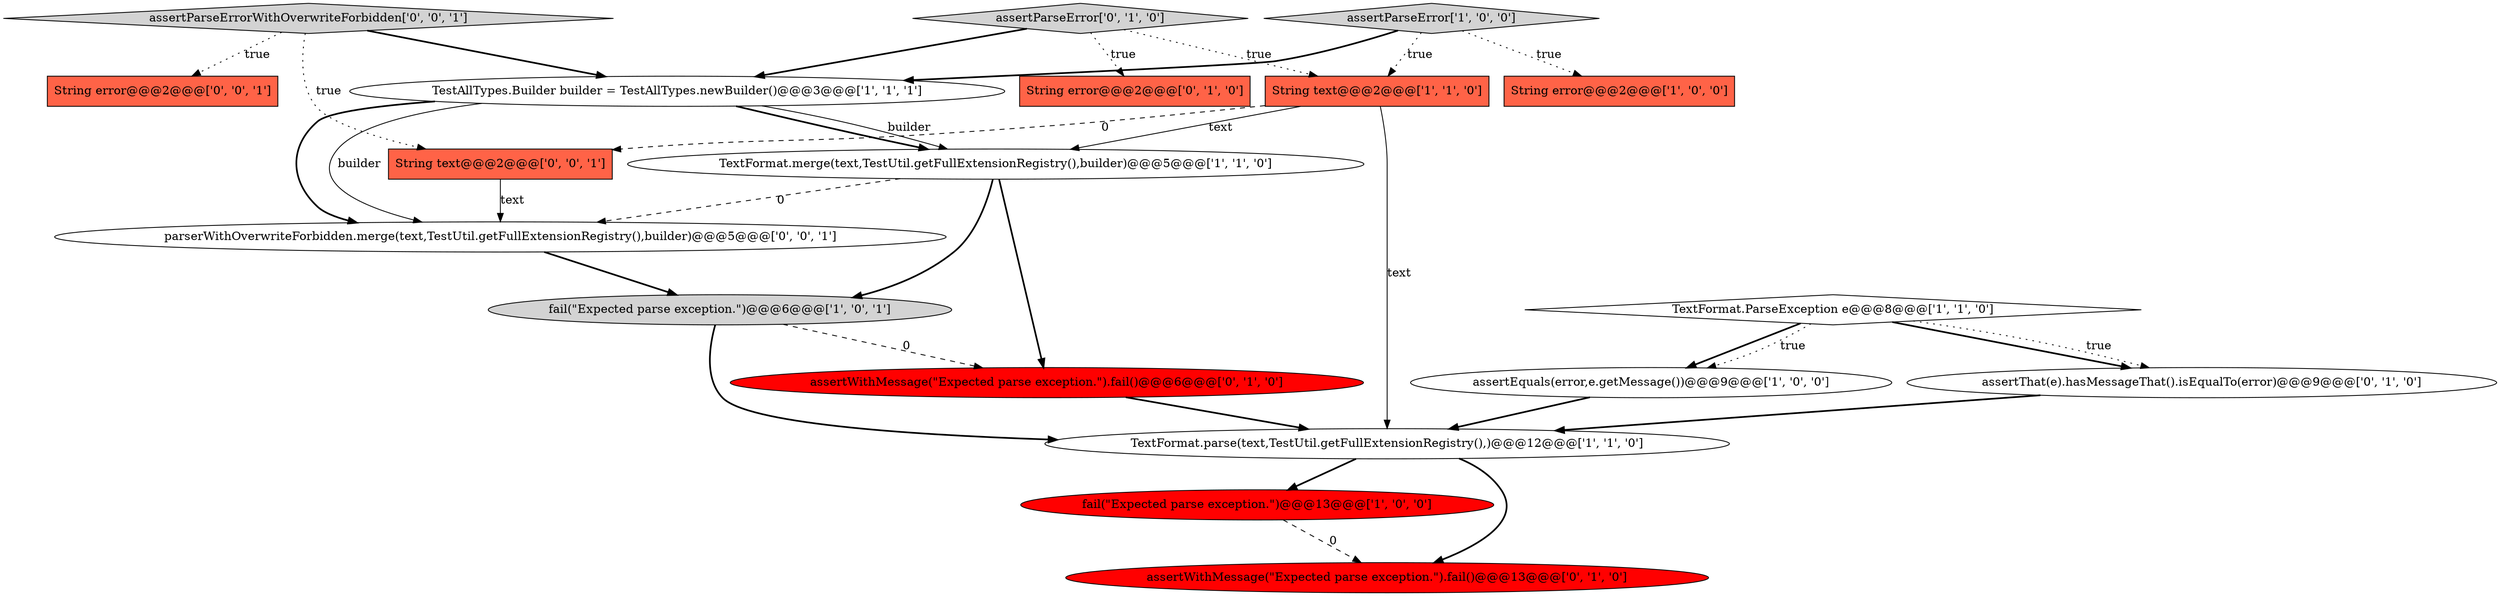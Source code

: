 digraph {
8 [style = filled, label = "TestAllTypes.Builder builder = TestAllTypes.newBuilder()@@@3@@@['1', '1', '1']", fillcolor = white, shape = ellipse image = "AAA0AAABBB1BBB"];
0 [style = filled, label = "TextFormat.ParseException e@@@8@@@['1', '1', '0']", fillcolor = white, shape = diamond image = "AAA0AAABBB1BBB"];
12 [style = filled, label = "assertParseError['0', '1', '0']", fillcolor = lightgray, shape = diamond image = "AAA0AAABBB2BBB"];
18 [style = filled, label = "parserWithOverwriteForbidden.merge(text,TestUtil.getFullExtensionRegistry(),builder)@@@5@@@['0', '0', '1']", fillcolor = white, shape = ellipse image = "AAA0AAABBB3BBB"];
15 [style = filled, label = "assertParseErrorWithOverwriteForbidden['0', '0', '1']", fillcolor = lightgray, shape = diamond image = "AAA0AAABBB3BBB"];
9 [style = filled, label = "String text@@@2@@@['1', '1', '0']", fillcolor = tomato, shape = box image = "AAA0AAABBB1BBB"];
6 [style = filled, label = "TextFormat.merge(text,TestUtil.getFullExtensionRegistry(),builder)@@@5@@@['1', '1', '0']", fillcolor = white, shape = ellipse image = "AAA0AAABBB1BBB"];
16 [style = filled, label = "String error@@@2@@@['0', '0', '1']", fillcolor = tomato, shape = box image = "AAA0AAABBB3BBB"];
2 [style = filled, label = "fail(\"Expected parse exception.\")@@@13@@@['1', '0', '0']", fillcolor = red, shape = ellipse image = "AAA1AAABBB1BBB"];
3 [style = filled, label = "assertParseError['1', '0', '0']", fillcolor = lightgray, shape = diamond image = "AAA0AAABBB1BBB"];
1 [style = filled, label = "assertEquals(error,e.getMessage())@@@9@@@['1', '0', '0']", fillcolor = white, shape = ellipse image = "AAA0AAABBB1BBB"];
4 [style = filled, label = "String error@@@2@@@['1', '0', '0']", fillcolor = tomato, shape = box image = "AAA0AAABBB1BBB"];
7 [style = filled, label = "fail(\"Expected parse exception.\")@@@6@@@['1', '0', '1']", fillcolor = lightgray, shape = ellipse image = "AAA0AAABBB1BBB"];
10 [style = filled, label = "assertWithMessage(\"Expected parse exception.\").fail()@@@6@@@['0', '1', '0']", fillcolor = red, shape = ellipse image = "AAA1AAABBB2BBB"];
5 [style = filled, label = "TextFormat.parse(text,TestUtil.getFullExtensionRegistry(),)@@@12@@@['1', '1', '0']", fillcolor = white, shape = ellipse image = "AAA0AAABBB1BBB"];
13 [style = filled, label = "String error@@@2@@@['0', '1', '0']", fillcolor = tomato, shape = box image = "AAA0AAABBB2BBB"];
14 [style = filled, label = "assertThat(e).hasMessageThat().isEqualTo(error)@@@9@@@['0', '1', '0']", fillcolor = white, shape = ellipse image = "AAA0AAABBB2BBB"];
11 [style = filled, label = "assertWithMessage(\"Expected parse exception.\").fail()@@@13@@@['0', '1', '0']", fillcolor = red, shape = ellipse image = "AAA1AAABBB2BBB"];
17 [style = filled, label = "String text@@@2@@@['0', '0', '1']", fillcolor = tomato, shape = box image = "AAA0AAABBB3BBB"];
1->5 [style = bold, label=""];
8->18 [style = bold, label=""];
9->6 [style = solid, label="text"];
3->4 [style = dotted, label="true"];
8->6 [style = bold, label=""];
3->9 [style = dotted, label="true"];
15->16 [style = dotted, label="true"];
6->18 [style = dashed, label="0"];
15->17 [style = dotted, label="true"];
5->2 [style = bold, label=""];
7->5 [style = bold, label=""];
0->14 [style = bold, label=""];
12->13 [style = dotted, label="true"];
10->5 [style = bold, label=""];
12->8 [style = bold, label=""];
0->1 [style = bold, label=""];
3->8 [style = bold, label=""];
6->10 [style = bold, label=""];
9->17 [style = dashed, label="0"];
17->18 [style = solid, label="text"];
8->18 [style = solid, label="builder"];
7->10 [style = dashed, label="0"];
0->14 [style = dotted, label="true"];
2->11 [style = dashed, label="0"];
5->11 [style = bold, label=""];
6->7 [style = bold, label=""];
18->7 [style = bold, label=""];
12->9 [style = dotted, label="true"];
15->8 [style = bold, label=""];
8->6 [style = solid, label="builder"];
0->1 [style = dotted, label="true"];
14->5 [style = bold, label=""];
9->5 [style = solid, label="text"];
}
